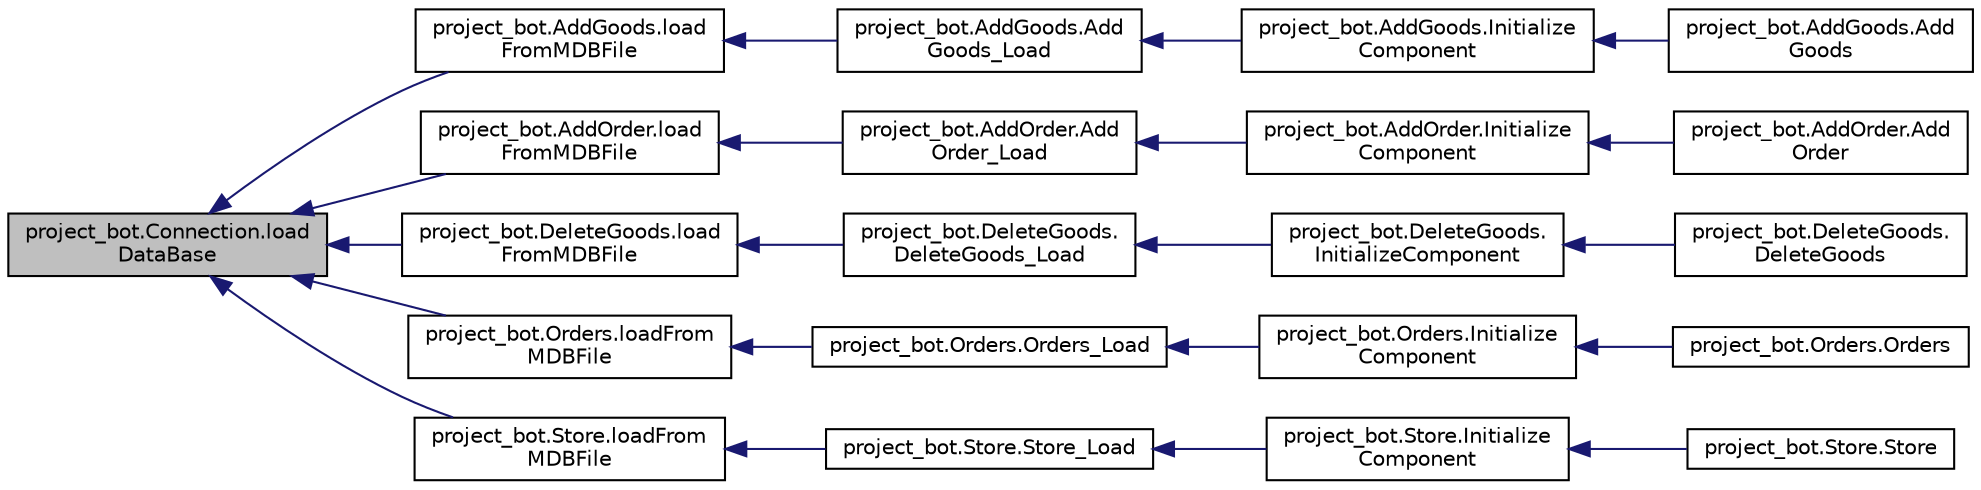 digraph "project_bot.Connection.loadDataBase"
{
  edge [fontname="Helvetica",fontsize="10",labelfontname="Helvetica",labelfontsize="10"];
  node [fontname="Helvetica",fontsize="10",shape=record];
  rankdir="LR";
  Node49 [label="project_bot.Connection.load\lDataBase",height=0.2,width=0.4,color="black", fillcolor="grey75", style="filled", fontcolor="black"];
  Node49 -> Node50 [dir="back",color="midnightblue",fontsize="10",style="solid"];
  Node50 [label="project_bot.AddGoods.load\lFromMDBFile",height=0.2,width=0.4,color="black", fillcolor="white", style="filled",URL="$classproject__bot_1_1_add_goods.html#a8ab32e201e6fe3b27d5d5681a419c01f"];
  Node50 -> Node51 [dir="back",color="midnightblue",fontsize="10",style="solid"];
  Node51 [label="project_bot.AddGoods.Add\lGoods_Load",height=0.2,width=0.4,color="black", fillcolor="white", style="filled",URL="$classproject__bot_1_1_add_goods.html#acff8099e110541177e1c0c6999a1f011"];
  Node51 -> Node52 [dir="back",color="midnightblue",fontsize="10",style="solid"];
  Node52 [label="project_bot.AddGoods.Initialize\lComponent",height=0.2,width=0.4,color="black", fillcolor="white", style="filled",URL="$classproject__bot_1_1_add_goods.html#a3b9c4da6e418aa004cfe639221bfb99e",tooltip="Required method for Designer support - do not modify the contents of this method with the code editor..."];
  Node52 -> Node53 [dir="back",color="midnightblue",fontsize="10",style="solid"];
  Node53 [label="project_bot.AddGoods.Add\lGoods",height=0.2,width=0.4,color="black", fillcolor="white", style="filled",URL="$classproject__bot_1_1_add_goods.html#a3b3cc8b3f93a9fec4f422e7ab30c0dc7"];
  Node49 -> Node54 [dir="back",color="midnightblue",fontsize="10",style="solid"];
  Node54 [label="project_bot.AddOrder.load\lFromMDBFile",height=0.2,width=0.4,color="black", fillcolor="white", style="filled",URL="$classproject__bot_1_1_add_order.html#a7a2ef5caf24d7e09afb85ac0632dc71d"];
  Node54 -> Node55 [dir="back",color="midnightblue",fontsize="10",style="solid"];
  Node55 [label="project_bot.AddOrder.Add\lOrder_Load",height=0.2,width=0.4,color="black", fillcolor="white", style="filled",URL="$classproject__bot_1_1_add_order.html#a3d32201f08112f66db4b7276f14b083d"];
  Node55 -> Node56 [dir="back",color="midnightblue",fontsize="10",style="solid"];
  Node56 [label="project_bot.AddOrder.Initialize\lComponent",height=0.2,width=0.4,color="black", fillcolor="white", style="filled",URL="$classproject__bot_1_1_add_order.html#a7e3d4f70086017c86773a3ae31bfb61f",tooltip="Required method for Designer support - do not modify the contents of this method with the code editor..."];
  Node56 -> Node57 [dir="back",color="midnightblue",fontsize="10",style="solid"];
  Node57 [label="project_bot.AddOrder.Add\lOrder",height=0.2,width=0.4,color="black", fillcolor="white", style="filled",URL="$classproject__bot_1_1_add_order.html#a70759d62195c7b92d5680be53ca76937"];
  Node49 -> Node58 [dir="back",color="midnightblue",fontsize="10",style="solid"];
  Node58 [label="project_bot.DeleteGoods.load\lFromMDBFile",height=0.2,width=0.4,color="black", fillcolor="white", style="filled",URL="$classproject__bot_1_1_delete_goods.html#abab9edf8ed6cdf9465263e469fad0e0b"];
  Node58 -> Node59 [dir="back",color="midnightblue",fontsize="10",style="solid"];
  Node59 [label="project_bot.DeleteGoods.\lDeleteGoods_Load",height=0.2,width=0.4,color="black", fillcolor="white", style="filled",URL="$classproject__bot_1_1_delete_goods.html#af370b0ab48634b8319c7e059775194fa"];
  Node59 -> Node60 [dir="back",color="midnightblue",fontsize="10",style="solid"];
  Node60 [label="project_bot.DeleteGoods.\lInitializeComponent",height=0.2,width=0.4,color="black", fillcolor="white", style="filled",URL="$classproject__bot_1_1_delete_goods.html#a7bd2e7ba312bb180d8c75b6eb9c339b7",tooltip="Required method for Designer support - do not modify the contents of this method with the code editor..."];
  Node60 -> Node61 [dir="back",color="midnightblue",fontsize="10",style="solid"];
  Node61 [label="project_bot.DeleteGoods.\lDeleteGoods",height=0.2,width=0.4,color="black", fillcolor="white", style="filled",URL="$classproject__bot_1_1_delete_goods.html#aa54c37fcade489d8a3814b99d644bdc3"];
  Node49 -> Node62 [dir="back",color="midnightblue",fontsize="10",style="solid"];
  Node62 [label="project_bot.Orders.loadFrom\lMDBFile",height=0.2,width=0.4,color="black", fillcolor="white", style="filled",URL="$classproject__bot_1_1_orders.html#a17069582eaf0396d663e03d59208f71f"];
  Node62 -> Node63 [dir="back",color="midnightblue",fontsize="10",style="solid"];
  Node63 [label="project_bot.Orders.Orders_Load",height=0.2,width=0.4,color="black", fillcolor="white", style="filled",URL="$classproject__bot_1_1_orders.html#a5f7d269f76edc56e956c62726c541334"];
  Node63 -> Node64 [dir="back",color="midnightblue",fontsize="10",style="solid"];
  Node64 [label="project_bot.Orders.Initialize\lComponent",height=0.2,width=0.4,color="black", fillcolor="white", style="filled",URL="$classproject__bot_1_1_orders.html#a68deaeda6bfb30c919e85e7304037ad5",tooltip="Required method for Designer support - do not modify the contents of this method with the code editor..."];
  Node64 -> Node65 [dir="back",color="midnightblue",fontsize="10",style="solid"];
  Node65 [label="project_bot.Orders.Orders",height=0.2,width=0.4,color="black", fillcolor="white", style="filled",URL="$classproject__bot_1_1_orders.html#aa04aa43a7ce406ffe815e47f16422668"];
  Node49 -> Node66 [dir="back",color="midnightblue",fontsize="10",style="solid"];
  Node66 [label="project_bot.Store.loadFrom\lMDBFile",height=0.2,width=0.4,color="black", fillcolor="white", style="filled",URL="$classproject__bot_1_1_store.html#aae062aa9b620a02c4ccb9ab8409eb8bc"];
  Node66 -> Node67 [dir="back",color="midnightblue",fontsize="10",style="solid"];
  Node67 [label="project_bot.Store.Store_Load",height=0.2,width=0.4,color="black", fillcolor="white", style="filled",URL="$classproject__bot_1_1_store.html#a72c22ca4fb81518a9de8a519badd7e52"];
  Node67 -> Node68 [dir="back",color="midnightblue",fontsize="10",style="solid"];
  Node68 [label="project_bot.Store.Initialize\lComponent",height=0.2,width=0.4,color="black", fillcolor="white", style="filled",URL="$classproject__bot_1_1_store.html#a4b1bdbb3b9e66dedb0ae4d7b91884cdf",tooltip="Required method for Designer support - do not modify the contents of this method with the code editor..."];
  Node68 -> Node69 [dir="back",color="midnightblue",fontsize="10",style="solid"];
  Node69 [label="project_bot.Store.Store",height=0.2,width=0.4,color="black", fillcolor="white", style="filled",URL="$classproject__bot_1_1_store.html#a976f5080cbc11032a96aace4925c61a9"];
}
